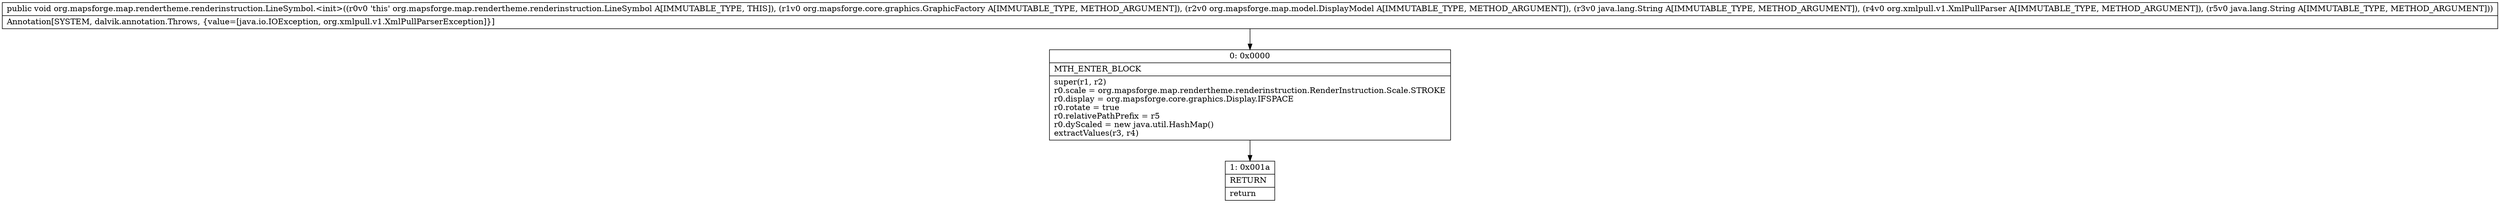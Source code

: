digraph "CFG fororg.mapsforge.map.rendertheme.renderinstruction.LineSymbol.\<init\>(Lorg\/mapsforge\/core\/graphics\/GraphicFactory;Lorg\/mapsforge\/map\/model\/DisplayModel;Ljava\/lang\/String;Lorg\/xmlpull\/v1\/XmlPullParser;Ljava\/lang\/String;)V" {
Node_0 [shape=record,label="{0\:\ 0x0000|MTH_ENTER_BLOCK\l|super(r1, r2)\lr0.scale = org.mapsforge.map.rendertheme.renderinstruction.RenderInstruction.Scale.STROKE\lr0.display = org.mapsforge.core.graphics.Display.IFSPACE\lr0.rotate = true\lr0.relativePathPrefix = r5\lr0.dyScaled = new java.util.HashMap()\lextractValues(r3, r4)\l}"];
Node_1 [shape=record,label="{1\:\ 0x001a|RETURN\l|return\l}"];
MethodNode[shape=record,label="{public void org.mapsforge.map.rendertheme.renderinstruction.LineSymbol.\<init\>((r0v0 'this' org.mapsforge.map.rendertheme.renderinstruction.LineSymbol A[IMMUTABLE_TYPE, THIS]), (r1v0 org.mapsforge.core.graphics.GraphicFactory A[IMMUTABLE_TYPE, METHOD_ARGUMENT]), (r2v0 org.mapsforge.map.model.DisplayModel A[IMMUTABLE_TYPE, METHOD_ARGUMENT]), (r3v0 java.lang.String A[IMMUTABLE_TYPE, METHOD_ARGUMENT]), (r4v0 org.xmlpull.v1.XmlPullParser A[IMMUTABLE_TYPE, METHOD_ARGUMENT]), (r5v0 java.lang.String A[IMMUTABLE_TYPE, METHOD_ARGUMENT]))  | Annotation[SYSTEM, dalvik.annotation.Throws, \{value=[java.io.IOException, org.xmlpull.v1.XmlPullParserException]\}]\l}"];
MethodNode -> Node_0;
Node_0 -> Node_1;
}

